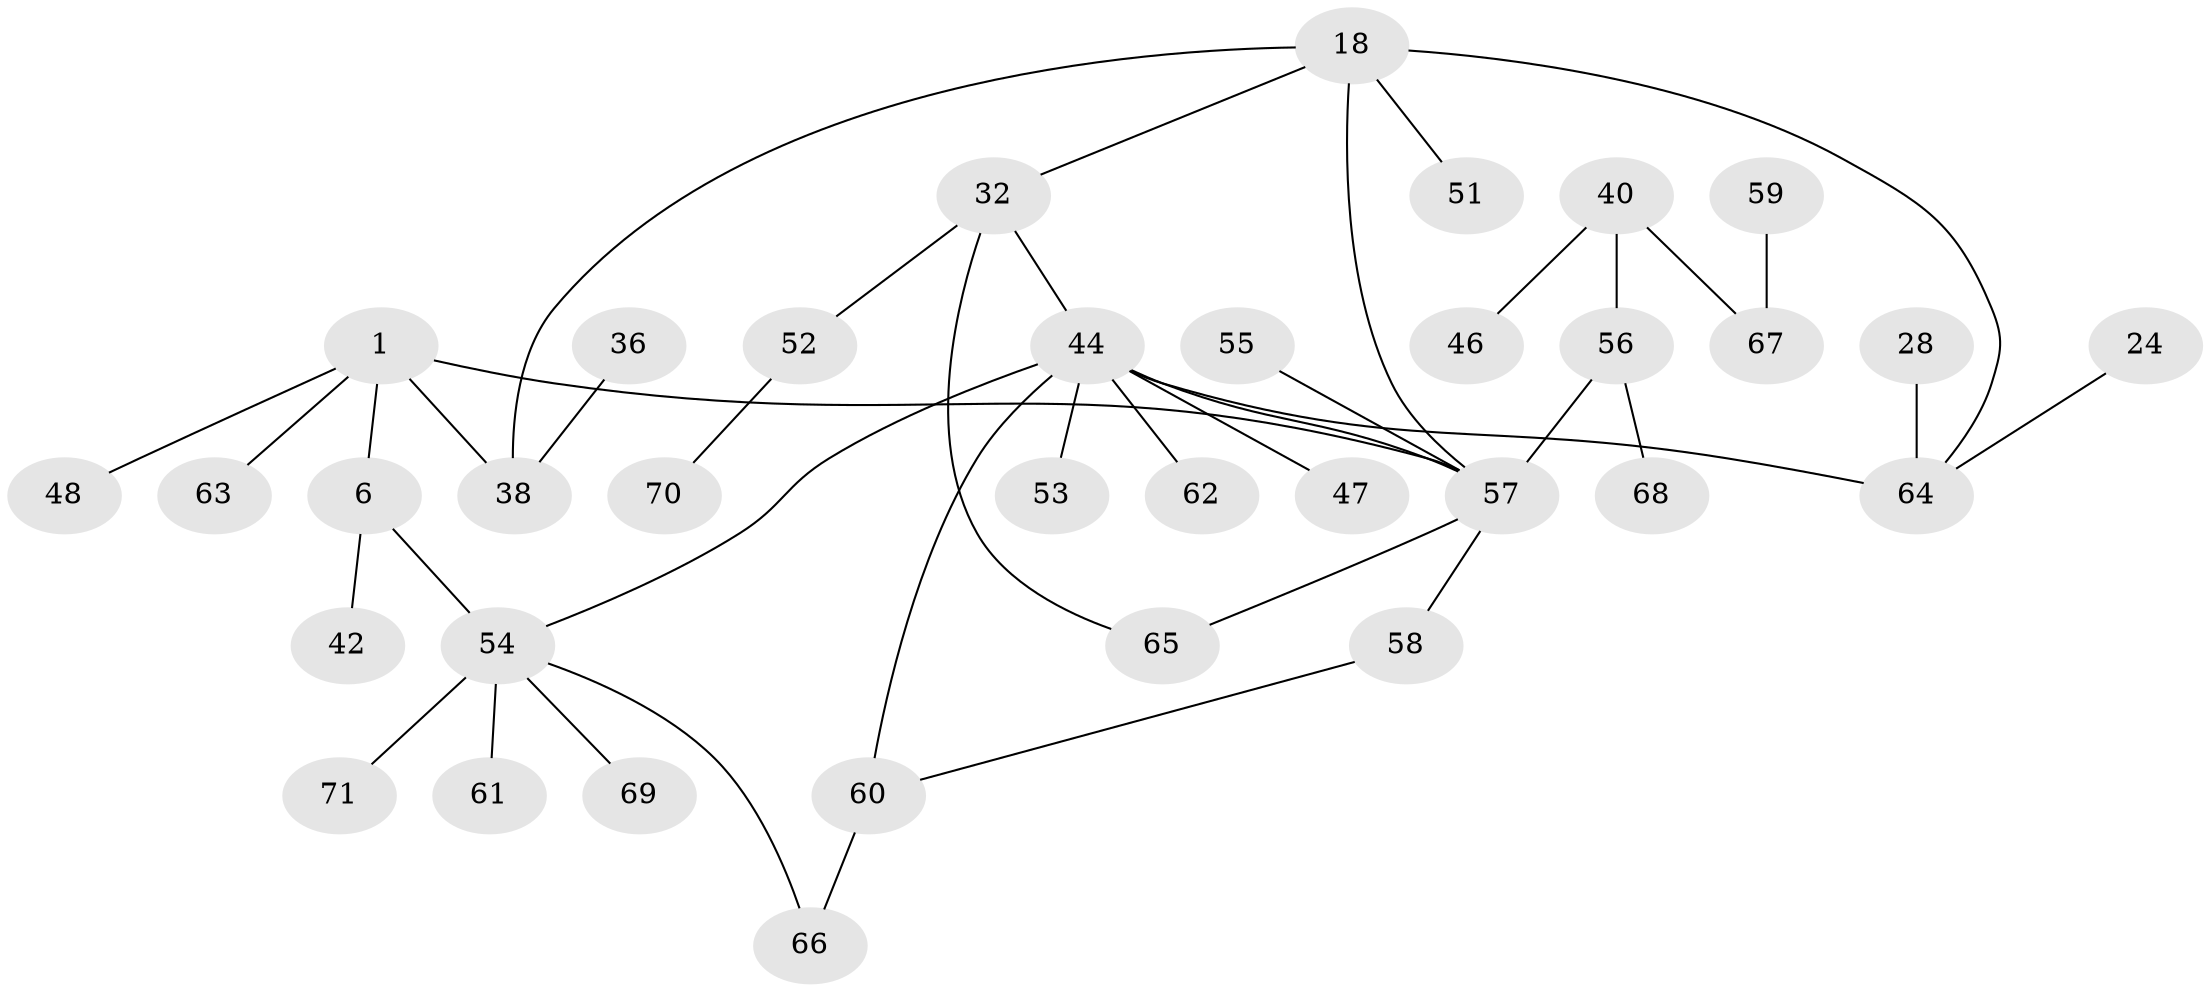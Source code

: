 // original degree distribution, {8: 0.014084507042253521, 6: 0.028169014084507043, 7: 0.014084507042253521, 3: 0.22535211267605634, 4: 0.11267605633802817, 2: 0.2535211267605634, 1: 0.3380281690140845, 5: 0.014084507042253521}
// Generated by graph-tools (version 1.1) at 2025/45/03/04/25 21:45:30]
// undirected, 35 vertices, 41 edges
graph export_dot {
graph [start="1"]
  node [color=gray90,style=filled];
  1;
  6 [super="+5"];
  18 [super="+16"];
  24;
  28;
  32;
  36;
  38 [super="+34"];
  40;
  42;
  44 [super="+19+17+39+43"];
  46;
  47;
  48;
  51;
  52;
  53;
  54 [super="+27"];
  55;
  56 [super="+13+21"];
  57 [super="+22+30+37+33+50+35"];
  58 [super="+49"];
  59;
  60 [super="+14"];
  61;
  62;
  63;
  64 [super="+7+25"];
  65;
  66;
  67 [super="+45"];
  68;
  69;
  70;
  71;
  1 -- 6 [weight=2];
  1 -- 38 [weight=2];
  1 -- 48;
  1 -- 63;
  1 -- 57 [weight=2];
  6 -- 42;
  6 -- 54 [weight=2];
  18 -- 51;
  18 -- 64 [weight=2];
  18 -- 32;
  18 -- 57 [weight=2];
  18 -- 38;
  24 -- 64;
  28 -- 64;
  32 -- 52;
  32 -- 65;
  32 -- 44;
  36 -- 38;
  40 -- 46;
  40 -- 67 [weight=2];
  40 -- 56;
  44 -- 47;
  44 -- 54;
  44 -- 53;
  44 -- 64 [weight=3];
  44 -- 60;
  44 -- 57;
  44 -- 62;
  52 -- 70;
  54 -- 66;
  54 -- 69;
  54 -- 71;
  54 -- 61;
  55 -- 57;
  56 -- 68;
  56 -- 57;
  57 -- 65;
  57 -- 58;
  58 -- 60;
  59 -- 67;
  60 -- 66;
}
